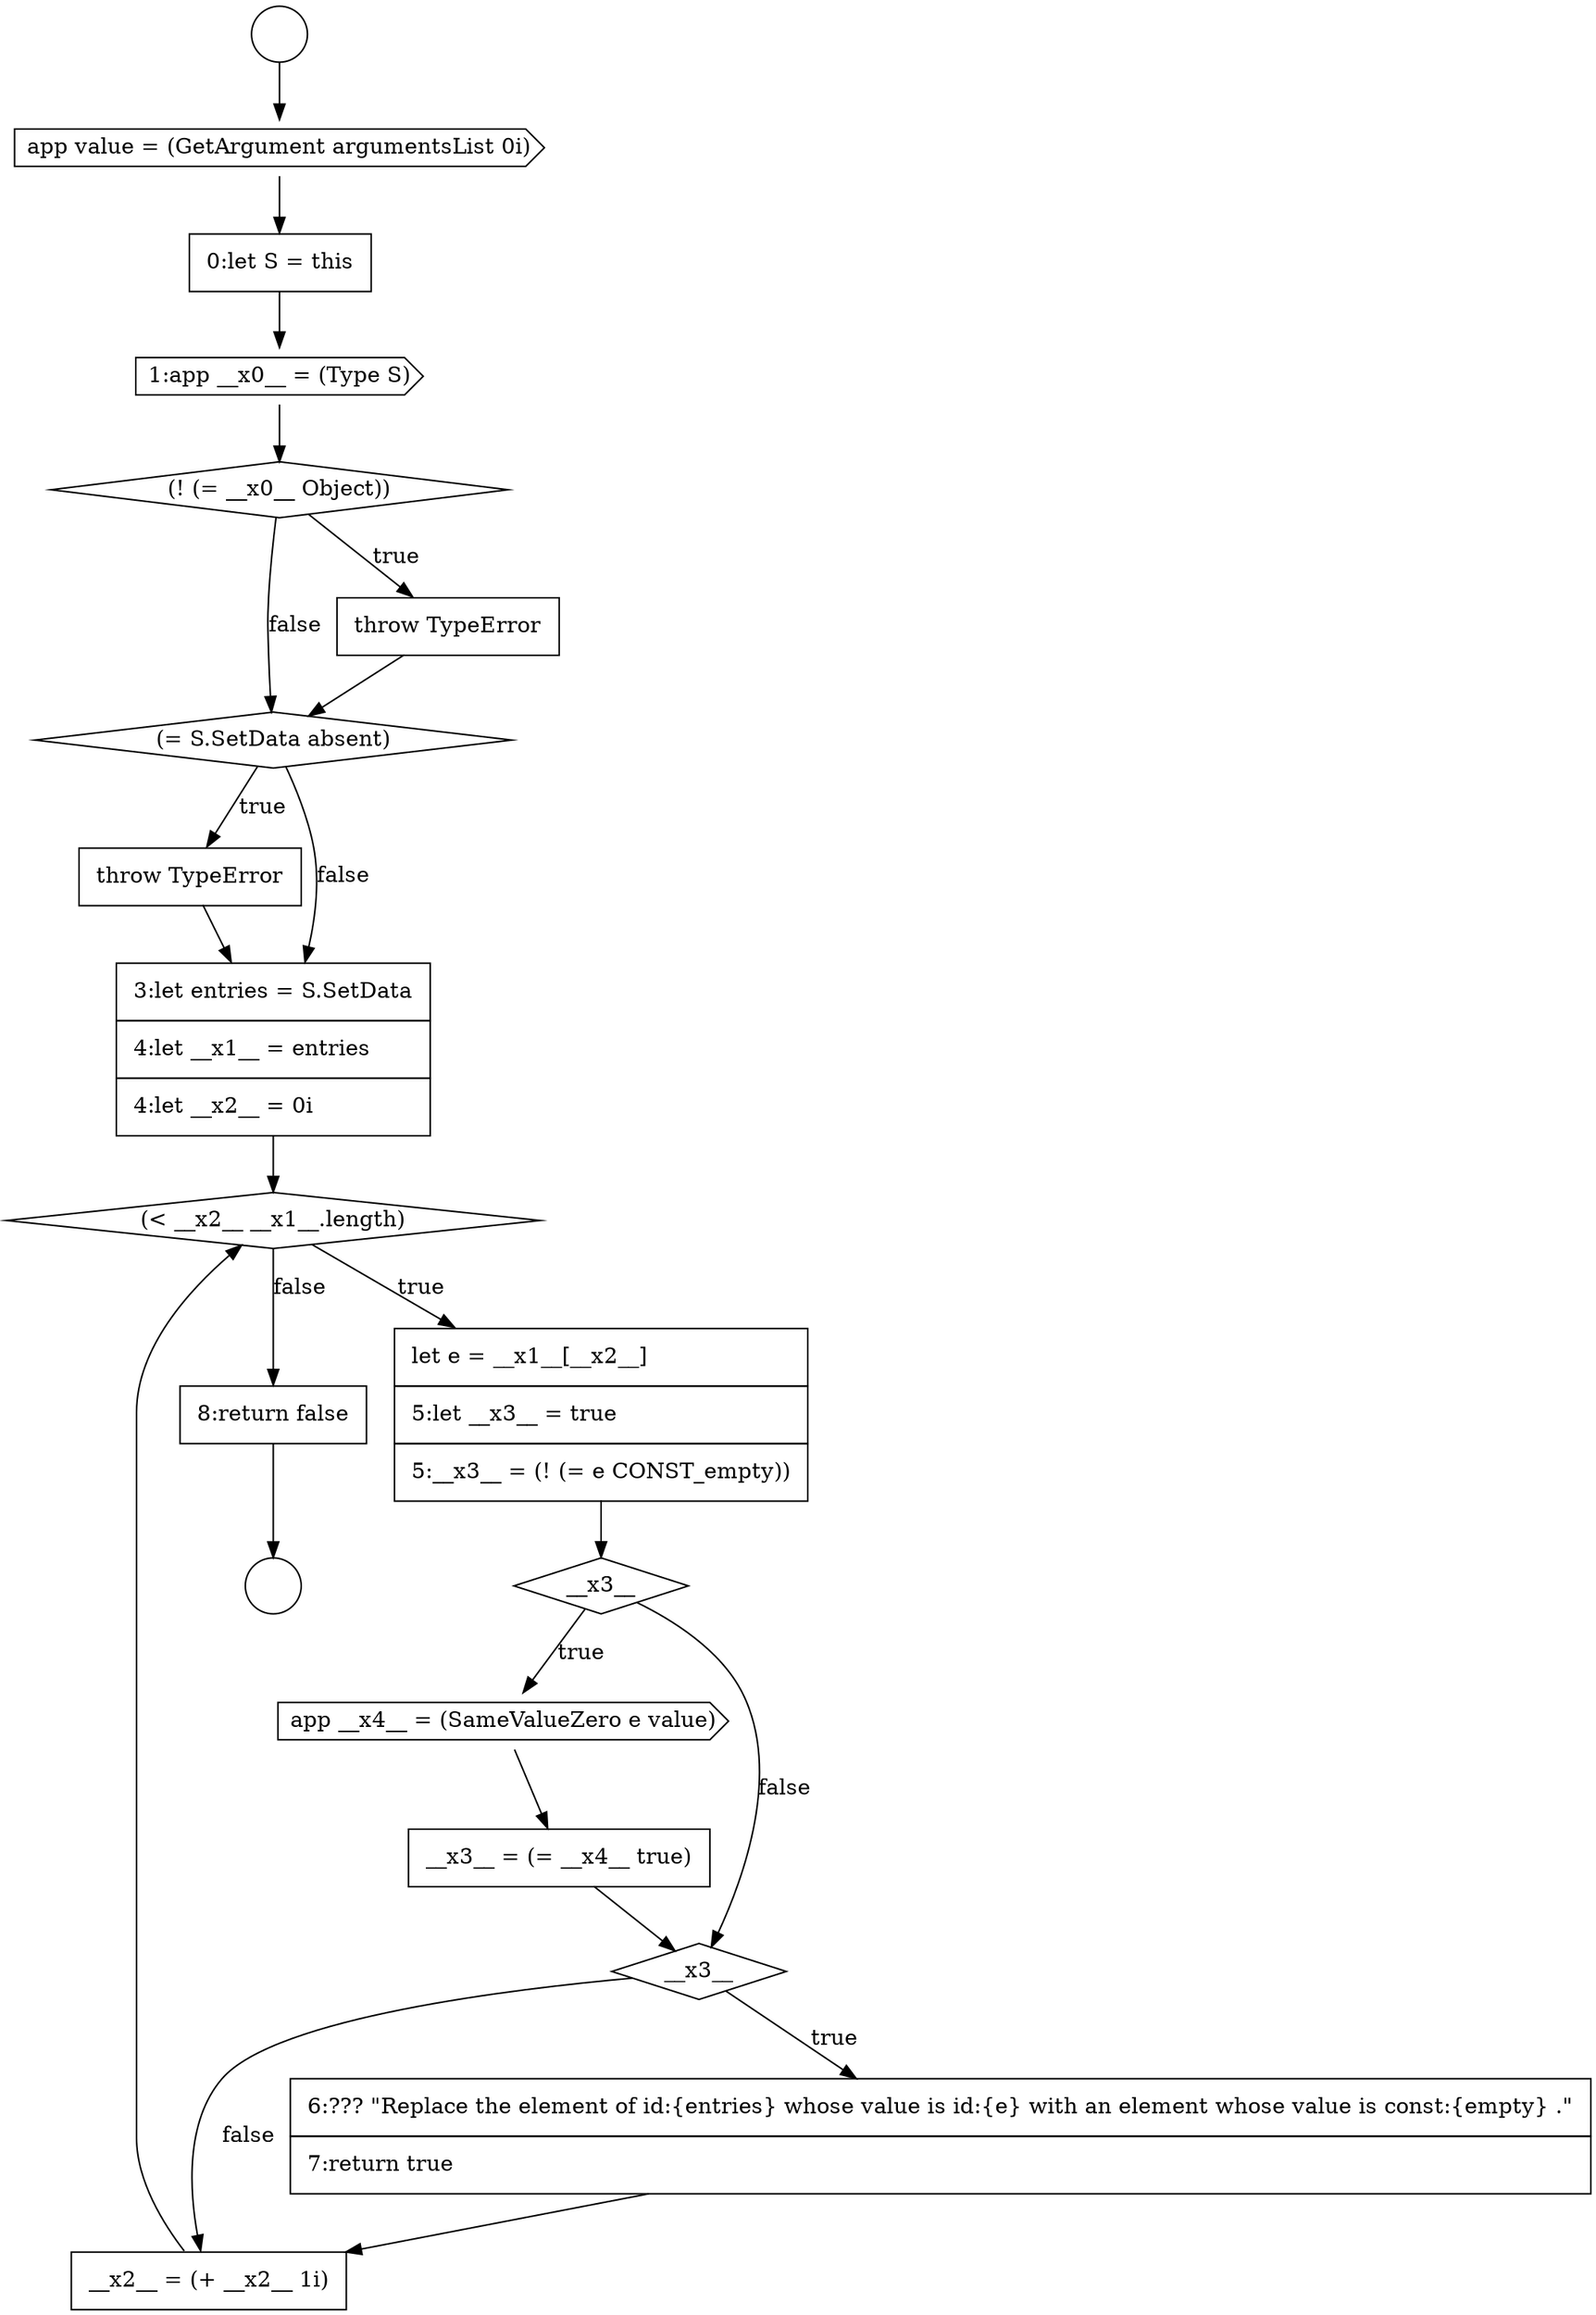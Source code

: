 digraph {
  node15066 [shape=circle label=" " color="black" fillcolor="white" style=filled]
  node15083 [shape=none, margin=0, label=<<font color="black">
    <table border="0" cellborder="1" cellspacing="0" cellpadding="10">
      <tr><td align="left">8:return false</td></tr>
    </table>
  </font>> color="black" fillcolor="white" style=filled]
  node15073 [shape=none, margin=0, label=<<font color="black">
    <table border="0" cellborder="1" cellspacing="0" cellpadding="10">
      <tr><td align="left">throw TypeError</td></tr>
    </table>
  </font>> color="black" fillcolor="white" style=filled]
  node15082 [shape=none, margin=0, label=<<font color="black">
    <table border="0" cellborder="1" cellspacing="0" cellpadding="10">
      <tr><td align="left">__x2__ = (+ __x2__ 1i)</td></tr>
    </table>
  </font>> color="black" fillcolor="white" style=filled]
  node15081 [shape=none, margin=0, label=<<font color="black">
    <table border="0" cellborder="1" cellspacing="0" cellpadding="10">
      <tr><td align="left">6:??? &quot;Replace the element of id:{entries} whose value is id:{e} with an element whose value is const:{empty} .&quot;</td></tr>
      <tr><td align="left">7:return true</td></tr>
    </table>
  </font>> color="black" fillcolor="white" style=filled]
  node15068 [shape=none, margin=0, label=<<font color="black">
    <table border="0" cellborder="1" cellspacing="0" cellpadding="10">
      <tr><td align="left">0:let S = this</td></tr>
    </table>
  </font>> color="black" fillcolor="white" style=filled]
  node15067 [shape=cds, label=<<font color="black">app value = (GetArgument argumentsList 0i)</font>> color="black" fillcolor="white" style=filled]
  node15076 [shape=none, margin=0, label=<<font color="black">
    <table border="0" cellborder="1" cellspacing="0" cellpadding="10">
      <tr><td align="left">let e = __x1__[__x2__]</td></tr>
      <tr><td align="left">5:let __x3__ = true</td></tr>
      <tr><td align="left">5:__x3__ = (! (= e CONST_empty))</td></tr>
    </table>
  </font>> color="black" fillcolor="white" style=filled]
  node15072 [shape=diamond, label=<<font color="black">(= S.SetData absent)</font>> color="black" fillcolor="white" style=filled]
  node15077 [shape=diamond, label=<<font color="black">__x3__</font>> color="black" fillcolor="white" style=filled]
  node15078 [shape=cds, label=<<font color="black">app __x4__ = (SameValueZero e value)</font>> color="black" fillcolor="white" style=filled]
  node15071 [shape=none, margin=0, label=<<font color="black">
    <table border="0" cellborder="1" cellspacing="0" cellpadding="10">
      <tr><td align="left">throw TypeError</td></tr>
    </table>
  </font>> color="black" fillcolor="white" style=filled]
  node15065 [shape=circle label=" " color="black" fillcolor="white" style=filled]
  node15074 [shape=none, margin=0, label=<<font color="black">
    <table border="0" cellborder="1" cellspacing="0" cellpadding="10">
      <tr><td align="left">3:let entries = S.SetData</td></tr>
      <tr><td align="left">4:let __x1__ = entries</td></tr>
      <tr><td align="left">4:let __x2__ = 0i</td></tr>
    </table>
  </font>> color="black" fillcolor="white" style=filled]
  node15069 [shape=cds, label=<<font color="black">1:app __x0__ = (Type S)</font>> color="black" fillcolor="white" style=filled]
  node15070 [shape=diamond, label=<<font color="black">(! (= __x0__ Object))</font>> color="black" fillcolor="white" style=filled]
  node15079 [shape=none, margin=0, label=<<font color="black">
    <table border="0" cellborder="1" cellspacing="0" cellpadding="10">
      <tr><td align="left">__x3__ = (= __x4__ true)</td></tr>
    </table>
  </font>> color="black" fillcolor="white" style=filled]
  node15080 [shape=diamond, label=<<font color="black">__x3__</font>> color="black" fillcolor="white" style=filled]
  node15075 [shape=diamond, label=<<font color="black">(&lt; __x2__ __x1__.length)</font>> color="black" fillcolor="white" style=filled]
  node15067 -> node15068 [ color="black"]
  node15069 -> node15070 [ color="black"]
  node15083 -> node15066 [ color="black"]
  node15080 -> node15081 [label=<<font color="black">true</font>> color="black"]
  node15080 -> node15082 [label=<<font color="black">false</font>> color="black"]
  node15065 -> node15067 [ color="black"]
  node15082 -> node15075 [ color="black"]
  node15077 -> node15078 [label=<<font color="black">true</font>> color="black"]
  node15077 -> node15080 [label=<<font color="black">false</font>> color="black"]
  node15073 -> node15074 [ color="black"]
  node15075 -> node15076 [label=<<font color="black">true</font>> color="black"]
  node15075 -> node15083 [label=<<font color="black">false</font>> color="black"]
  node15070 -> node15071 [label=<<font color="black">true</font>> color="black"]
  node15070 -> node15072 [label=<<font color="black">false</font>> color="black"]
  node15081 -> node15082 [ color="black"]
  node15071 -> node15072 [ color="black"]
  node15079 -> node15080 [ color="black"]
  node15074 -> node15075 [ color="black"]
  node15076 -> node15077 [ color="black"]
  node15078 -> node15079 [ color="black"]
  node15072 -> node15073 [label=<<font color="black">true</font>> color="black"]
  node15072 -> node15074 [label=<<font color="black">false</font>> color="black"]
  node15068 -> node15069 [ color="black"]
}
